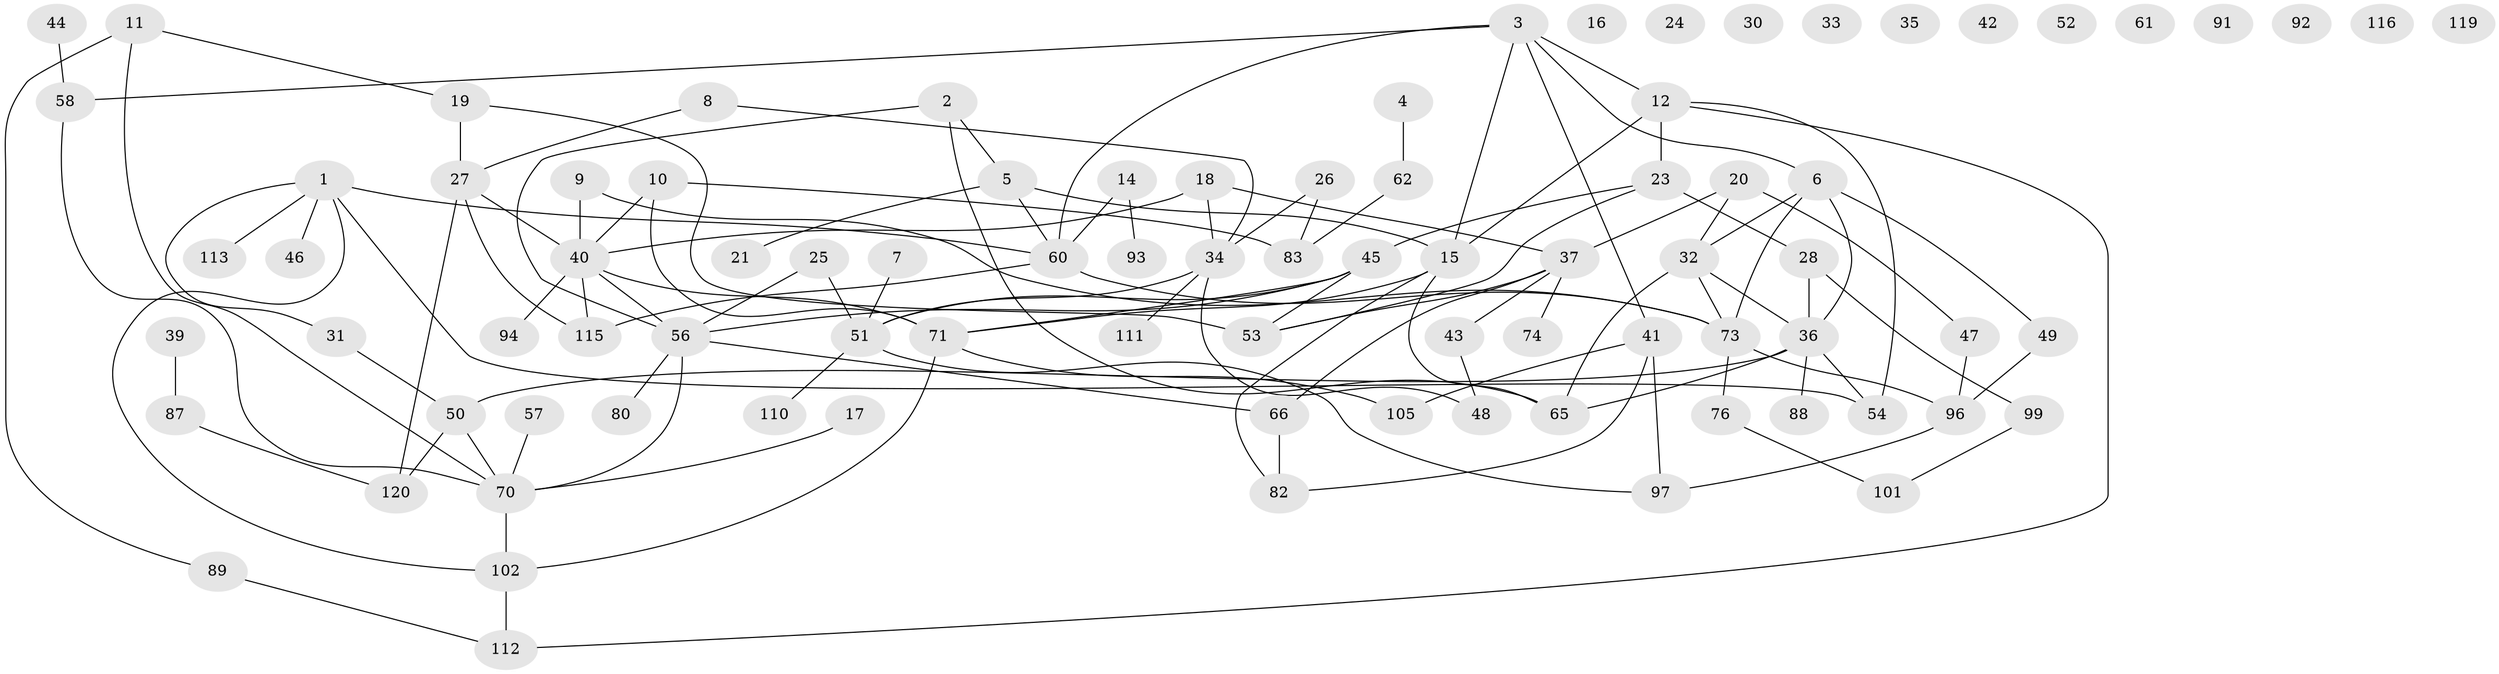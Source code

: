// Generated by graph-tools (version 1.1) at 2025/23/03/03/25 07:23:27]
// undirected, 87 vertices, 119 edges
graph export_dot {
graph [start="1"]
  node [color=gray90,style=filled];
  1 [super="+95"];
  2;
  3 [super="+38"];
  4 [super="+98"];
  5 [super="+22"];
  6 [super="+13"];
  7;
  8;
  9 [super="+55"];
  10 [super="+64"];
  11 [super="+67"];
  12 [super="+86"];
  14;
  15 [super="+78"];
  16;
  17;
  18;
  19 [super="+29"];
  20;
  21;
  23 [super="+118"];
  24;
  25;
  26;
  27 [super="+77"];
  28 [super="+84"];
  30;
  31;
  32 [super="+59"];
  33;
  34 [super="+90"];
  35;
  36 [super="+68"];
  37 [super="+114"];
  39;
  40 [super="+81"];
  41 [super="+75"];
  42;
  43 [super="+103"];
  44;
  45;
  46;
  47;
  48;
  49;
  50 [super="+121"];
  51 [super="+72"];
  52;
  53 [super="+63"];
  54 [super="+109"];
  56 [super="+85"];
  57;
  58;
  60 [super="+69"];
  61;
  62;
  65;
  66 [super="+106"];
  70 [super="+79"];
  71 [super="+100"];
  73 [super="+108"];
  74;
  76;
  80;
  82;
  83 [super="+107"];
  87 [super="+104"];
  88;
  89;
  91;
  92;
  93;
  94;
  96 [super="+117"];
  97;
  99;
  101;
  102;
  105;
  110;
  111;
  112;
  113;
  115;
  116;
  119;
  120;
  1 -- 31;
  1 -- 102;
  1 -- 113;
  1 -- 46;
  1 -- 54;
  1 -- 60;
  2 -- 5;
  2 -- 56;
  2 -- 65;
  3 -- 15;
  3 -- 60;
  3 -- 58;
  3 -- 12;
  3 -- 6;
  3 -- 41;
  4 -- 62;
  5 -- 60;
  5 -- 15;
  5 -- 21;
  6 -- 36;
  6 -- 32;
  6 -- 49;
  6 -- 73;
  7 -- 51;
  8 -- 27;
  8 -- 34;
  9 -- 73;
  9 -- 40;
  10 -- 40;
  10 -- 83;
  10 -- 71;
  11 -- 70;
  11 -- 19;
  11 -- 89;
  12 -- 112;
  12 -- 23;
  12 -- 15;
  12 -- 54;
  14 -- 93;
  14 -- 60;
  15 -- 82;
  15 -- 65;
  15 -- 71;
  17 -- 70;
  18 -- 34;
  18 -- 40;
  18 -- 37;
  19 -- 53;
  19 -- 27;
  20 -- 47;
  20 -- 32;
  20 -- 37;
  23 -- 28;
  23 -- 45;
  23 -- 53;
  25 -- 51;
  25 -- 56;
  26 -- 34;
  26 -- 83;
  27 -- 40;
  27 -- 120;
  27 -- 115;
  28 -- 99;
  28 -- 36;
  31 -- 50;
  32 -- 65;
  32 -- 36;
  32 -- 73;
  34 -- 51;
  34 -- 111;
  34 -- 48;
  36 -- 65;
  36 -- 50;
  36 -- 54;
  36 -- 88;
  37 -- 43;
  37 -- 74;
  37 -- 66;
  37 -- 53;
  39 -- 87;
  40 -- 115;
  40 -- 71;
  40 -- 56;
  40 -- 94;
  41 -- 82;
  41 -- 97;
  41 -- 105;
  43 -- 48;
  44 -- 58;
  45 -- 53;
  45 -- 71;
  45 -- 51;
  45 -- 56;
  47 -- 96;
  49 -- 96;
  50 -- 120 [weight=2];
  50 -- 70;
  51 -- 97;
  51 -- 110;
  56 -- 66;
  56 -- 80;
  56 -- 70;
  57 -- 70;
  58 -- 70;
  60 -- 115;
  60 -- 73;
  62 -- 83;
  66 -- 82;
  70 -- 102;
  71 -- 102;
  71 -- 105;
  73 -- 96;
  73 -- 76;
  76 -- 101;
  87 -- 120 [weight=2];
  89 -- 112;
  96 -- 97;
  99 -- 101;
  102 -- 112;
}
